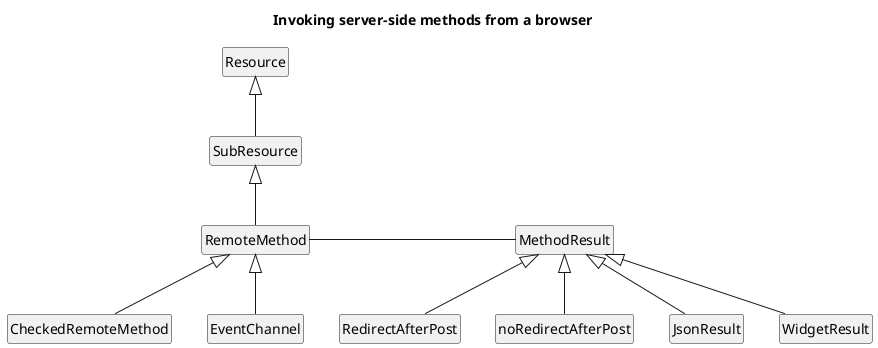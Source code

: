 @startuml

title Invoking server-side methods from a browser

hide members
hide circle

SubResource -up-|> Resource
RemoteMethod -up-|> SubResource
CheckedRemoteMethod -up-|> RemoteMethod
EventChannel -up-|> RemoteMethod

RemoteMethod -right- MethodResult
JsonResult -up-|> MethodResult
WidgetResult -up-|> MethodResult
RedirectAfterPost -up-|> MethodResult
noRedirectAfterPost -up-|> MethodResult

@enduml